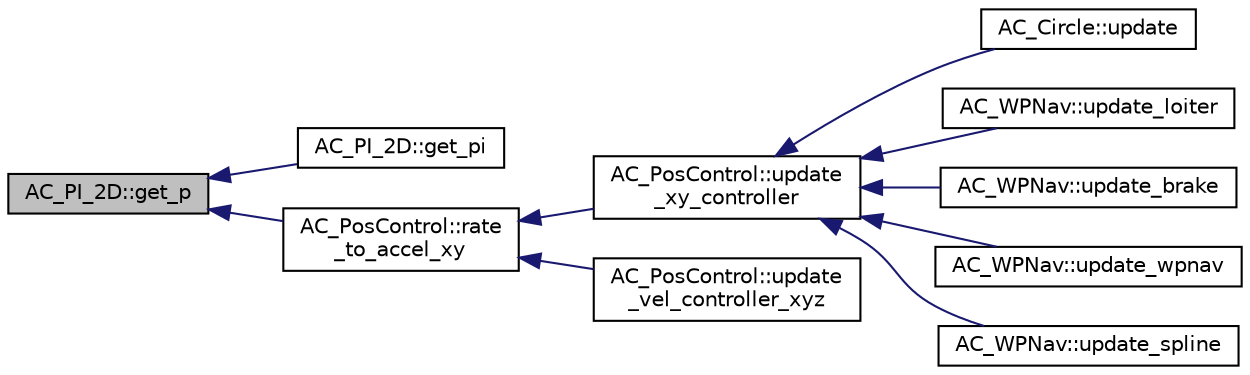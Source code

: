 digraph "AC_PI_2D::get_p"
{
 // INTERACTIVE_SVG=YES
  edge [fontname="Helvetica",fontsize="10",labelfontname="Helvetica",labelfontsize="10"];
  node [fontname="Helvetica",fontsize="10",shape=record];
  rankdir="LR";
  Node1 [label="AC_PI_2D::get_p",height=0.2,width=0.4,color="black", fillcolor="grey75", style="filled" fontcolor="black"];
  Node1 -> Node2 [dir="back",color="midnightblue",fontsize="10",style="solid",fontname="Helvetica"];
  Node2 [label="AC_PI_2D::get_pi",height=0.2,width=0.4,color="black", fillcolor="white", style="filled",URL="$classAC__PI__2D.html#aca9b20442f46d13eff1ad8e1824c0067"];
  Node1 -> Node3 [dir="back",color="midnightblue",fontsize="10",style="solid",fontname="Helvetica"];
  Node3 [label="AC_PosControl::rate\l_to_accel_xy",height=0.2,width=0.4,color="black", fillcolor="white", style="filled",URL="$classAC__PosControl.html#a5b3282ea40c7d2ef6d44e51670094ccf"];
  Node3 -> Node4 [dir="back",color="midnightblue",fontsize="10",style="solid",fontname="Helvetica"];
  Node4 [label="AC_PosControl::update\l_xy_controller",height=0.2,width=0.4,color="black", fillcolor="white", style="filled",URL="$classAC__PosControl.html#ae8b8e5c5812ab2419c570ae7f44a70f3",tooltip="update_xy_controller - run the horizontal position controller - should be called at 100hz or higher ..."];
  Node4 -> Node5 [dir="back",color="midnightblue",fontsize="10",style="solid",fontname="Helvetica"];
  Node5 [label="AC_Circle::update",height=0.2,width=0.4,color="black", fillcolor="white", style="filled",URL="$classAC__Circle.html#ad28205982ae7bc5f1e72f5285696c99b",tooltip="update - update circle controller "];
  Node4 -> Node6 [dir="back",color="midnightblue",fontsize="10",style="solid",fontname="Helvetica"];
  Node6 [label="AC_WPNav::update_loiter",height=0.2,width=0.4,color="black", fillcolor="white", style="filled",URL="$classAC__WPNav.html#a0a434270245fd8641352af387700dc82",tooltip="update_loiter - run the loiter controller - should be called at 10hz "];
  Node4 -> Node7 [dir="back",color="midnightblue",fontsize="10",style="solid",fontname="Helvetica"];
  Node7 [label="AC_WPNav::update_brake",height=0.2,width=0.4,color="black", fillcolor="white", style="filled",URL="$classAC__WPNav.html#af9d3f98ad44166d4c5d072bf3ba4a3db",tooltip="update_brake - run the brake controller - should be called at 400hz "];
  Node4 -> Node8 [dir="back",color="midnightblue",fontsize="10",style="solid",fontname="Helvetica"];
  Node8 [label="AC_WPNav::update_wpnav",height=0.2,width=0.4,color="black", fillcolor="white", style="filled",URL="$classAC__WPNav.html#ab37772c12f3376c2eda24d8506a994fc",tooltip="update_wpnav - run the wp controller - should be called at 100hz or higher "];
  Node4 -> Node9 [dir="back",color="midnightblue",fontsize="10",style="solid",fontname="Helvetica"];
  Node9 [label="AC_WPNav::update_spline",height=0.2,width=0.4,color="black", fillcolor="white", style="filled",URL="$classAC__WPNav.html#a1d067335195835e46ba7218f8d784936",tooltip="update_spline - update spline controller "];
  Node3 -> Node10 [dir="back",color="midnightblue",fontsize="10",style="solid",fontname="Helvetica"];
  Node10 [label="AC_PosControl::update\l_vel_controller_xyz",height=0.2,width=0.4,color="black", fillcolor="white", style="filled",URL="$classAC__PosControl.html#ad89eec74ef77005f3f5c449da98ad12c"];
}
